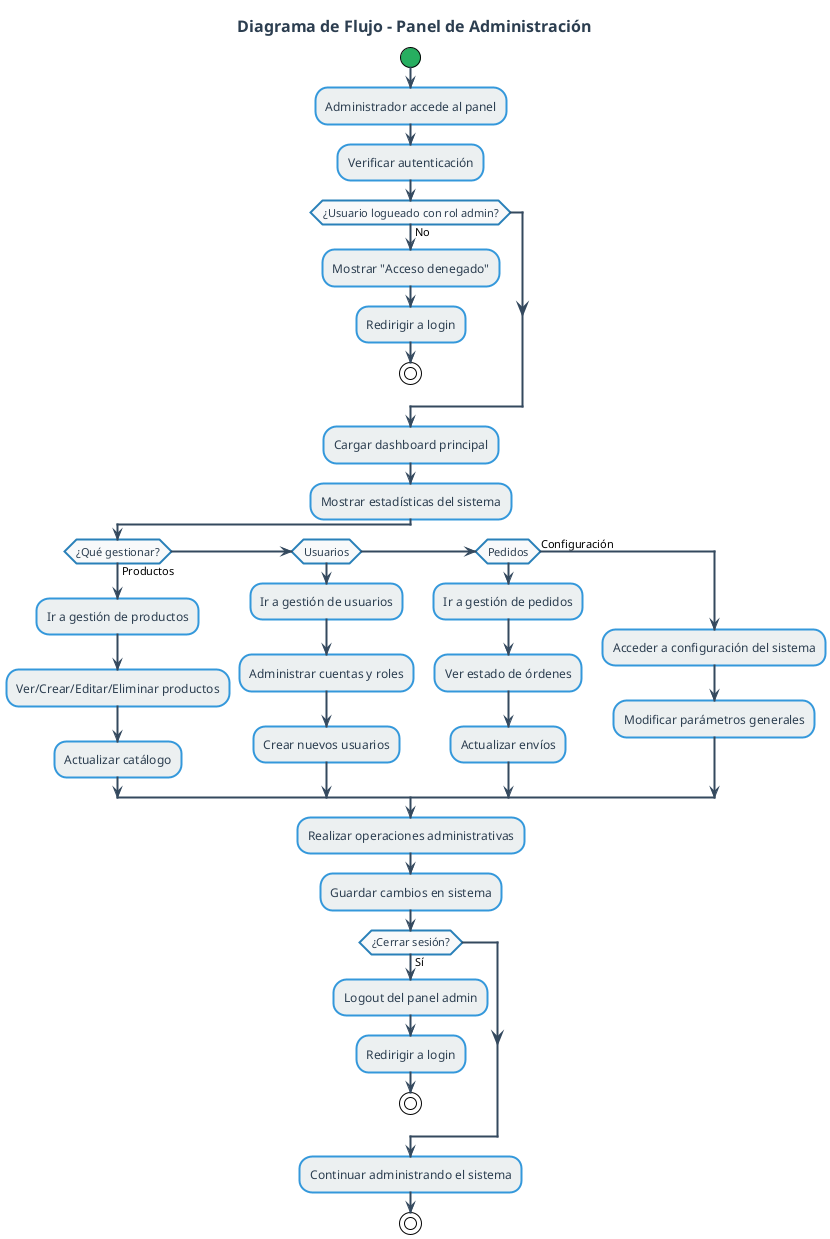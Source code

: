 @startuml flujo-panel-admin
title Diagrama de Flujo - Panel de Administración

!theme plain
skinparam backgroundColor white
skinparam titleFontColor #2c3e50
skinparam titleFontSize 16
skinparam titleFontStyle bold

skinparam defaultTextColor #2c3e50
skinparam activityBackgroundColor #ecf0f1
skinparam activityBorderColor #3498db
skinparam activityBorderThickness 2
skinparam activityFontColor #2c3e50

skinparam activityStartColor #27ae60
skinparam activityEndColor #e74c3c
skinparam activityDiamondBackgroundColor #f8f9fa
skinparam activityDiamondBorderColor #2980b9

skinparam ArrowColor #34495e
skinparam ArrowThickness 2

start
:Administrador accede al panel;
:Verificar autenticación;

if (¿Usuario logueado con rol admin?) then (No)
    :Mostrar "Acceso denegado";
    :Redirigir a login;
    stop
endif

:Cargar dashboard principal;
:Mostrar estadísticas del sistema;

if (¿Qué gestionar?) then (Productos)
    :Ir a gestión de productos;
    :Ver/Crear/Editar/Eliminar productos;
    :Actualizar catálogo;
    
elseif (Usuarios) then
    :Ir a gestión de usuarios;
    :Administrar cuentas y roles;
    :Crear nuevos usuarios;
    
elseif (Pedidos) then
    :Ir a gestión de pedidos;
    :Ver estado de órdenes;
    :Actualizar envíos;
    
else (Configuración)
    :Acceder a configuración del sistema;
    :Modificar parámetros generales;
endif

:Realizar operaciones administrativas;
:Guardar cambios en sistema;

if (¿Cerrar sesión?) then (Sí)
    :Logout del panel admin;
    :Redirigir a login;
    stop
endif

:Continuar administrando el sistema;
stop

@enduml